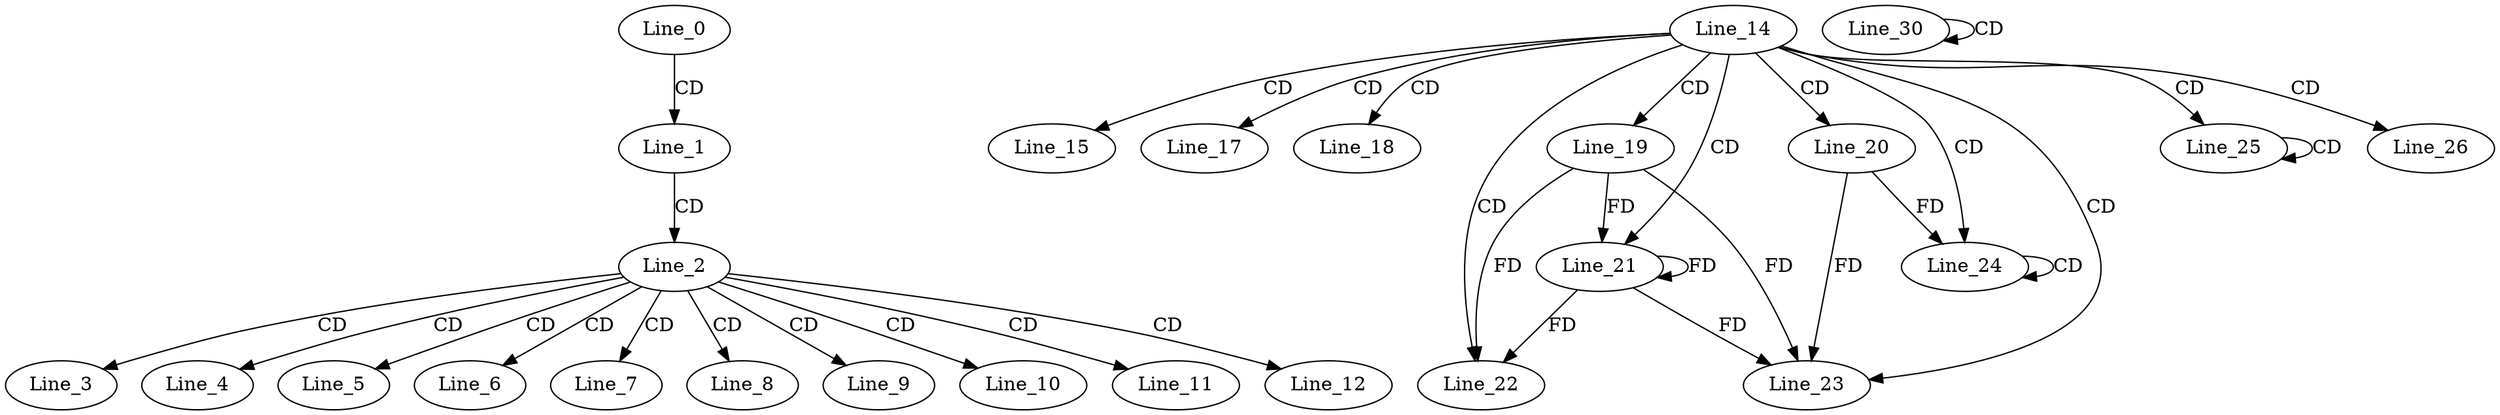 digraph G {
  Line_0;
  Line_1;
  Line_2;
  Line_3;
  Line_4;
  Line_5;
  Line_6;
  Line_7;
  Line_8;
  Line_9;
  Line_10;
  Line_11;
  Line_12;
  Line_14;
  Line_15;
  Line_17;
  Line_18;
  Line_19;
  Line_20;
  Line_21;
  Line_21;
  Line_22;
  Line_22;
  Line_23;
  Line_24;
  Line_24;
  Line_25;
  Line_25;
  Line_25;
  Line_26;
  Line_30;
  Line_30;
  Line_0 -> Line_1 [ label="CD" ];
  Line_1 -> Line_2 [ label="CD" ];
  Line_2 -> Line_3 [ label="CD" ];
  Line_2 -> Line_4 [ label="CD" ];
  Line_2 -> Line_5 [ label="CD" ];
  Line_2 -> Line_6 [ label="CD" ];
  Line_2 -> Line_7 [ label="CD" ];
  Line_2 -> Line_8 [ label="CD" ];
  Line_2 -> Line_9 [ label="CD" ];
  Line_2 -> Line_10 [ label="CD" ];
  Line_2 -> Line_11 [ label="CD" ];
  Line_2 -> Line_12 [ label="CD" ];
  Line_14 -> Line_15 [ label="CD" ];
  Line_14 -> Line_17 [ label="CD" ];
  Line_14 -> Line_18 [ label="CD" ];
  Line_14 -> Line_19 [ label="CD" ];
  Line_14 -> Line_20 [ label="CD" ];
  Line_14 -> Line_21 [ label="CD" ];
  Line_19 -> Line_21 [ label="FD" ];
  Line_21 -> Line_21 [ label="FD" ];
  Line_14 -> Line_22 [ label="CD" ];
  Line_19 -> Line_22 [ label="FD" ];
  Line_21 -> Line_22 [ label="FD" ];
  Line_14 -> Line_23 [ label="CD" ];
  Line_19 -> Line_23 [ label="FD" ];
  Line_21 -> Line_23 [ label="FD" ];
  Line_20 -> Line_23 [ label="FD" ];
  Line_14 -> Line_24 [ label="CD" ];
  Line_24 -> Line_24 [ label="CD" ];
  Line_20 -> Line_24 [ label="FD" ];
  Line_14 -> Line_25 [ label="CD" ];
  Line_25 -> Line_25 [ label="CD" ];
  Line_14 -> Line_26 [ label="CD" ];
  Line_30 -> Line_30 [ label="CD" ];
}
